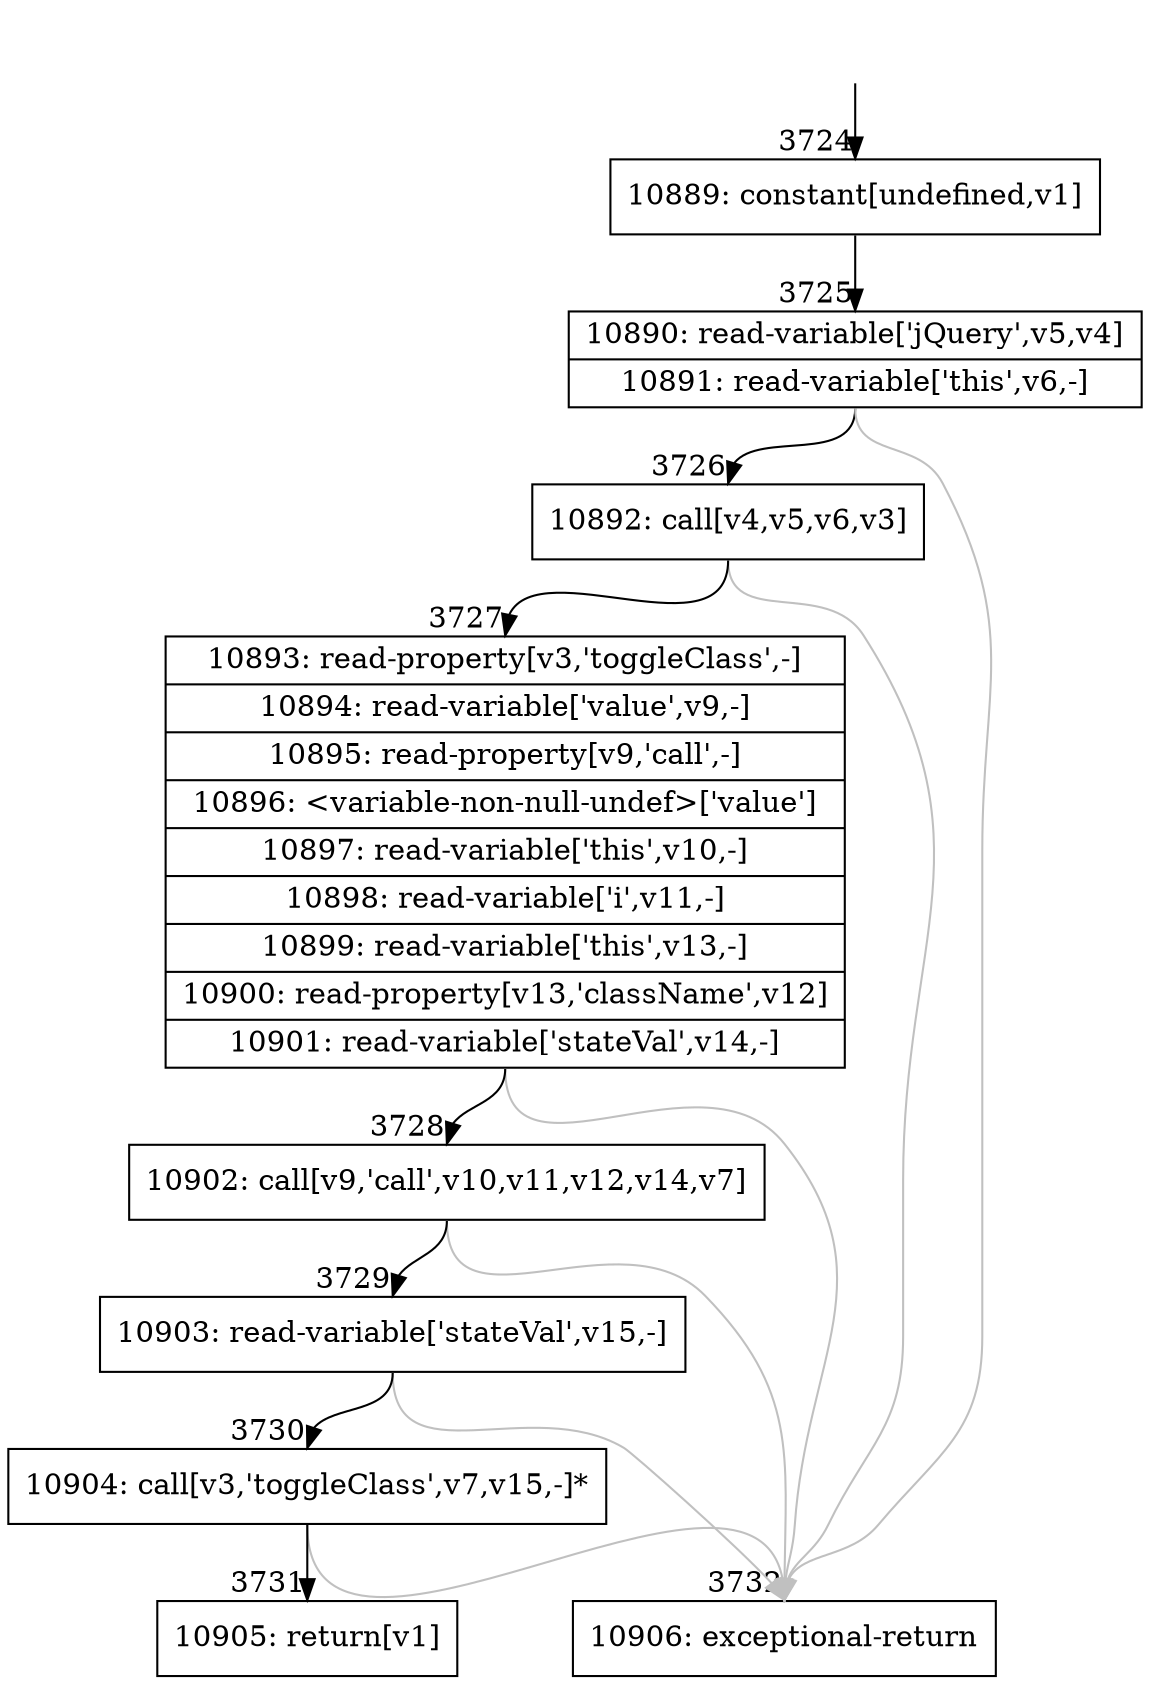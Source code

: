 digraph {
rankdir="TD"
BB_entry253[shape=none,label=""];
BB_entry253 -> BB3724 [tailport=s, headport=n, headlabel="    3724"]
BB3724 [shape=record label="{10889: constant[undefined,v1]}" ] 
BB3724 -> BB3725 [tailport=s, headport=n, headlabel="      3725"]
BB3725 [shape=record label="{10890: read-variable['jQuery',v5,v4]|10891: read-variable['this',v6,-]}" ] 
BB3725 -> BB3726 [tailport=s, headport=n, headlabel="      3726"]
BB3725 -> BB3732 [tailport=s, headport=n, color=gray, headlabel="      3732"]
BB3726 [shape=record label="{10892: call[v4,v5,v6,v3]}" ] 
BB3726 -> BB3727 [tailport=s, headport=n, headlabel="      3727"]
BB3726 -> BB3732 [tailport=s, headport=n, color=gray]
BB3727 [shape=record label="{10893: read-property[v3,'toggleClass',-]|10894: read-variable['value',v9,-]|10895: read-property[v9,'call',-]|10896: \<variable-non-null-undef\>['value']|10897: read-variable['this',v10,-]|10898: read-variable['i',v11,-]|10899: read-variable['this',v13,-]|10900: read-property[v13,'className',v12]|10901: read-variable['stateVal',v14,-]}" ] 
BB3727 -> BB3728 [tailport=s, headport=n, headlabel="      3728"]
BB3727 -> BB3732 [tailport=s, headport=n, color=gray]
BB3728 [shape=record label="{10902: call[v9,'call',v10,v11,v12,v14,v7]}" ] 
BB3728 -> BB3729 [tailport=s, headport=n, headlabel="      3729"]
BB3728 -> BB3732 [tailport=s, headport=n, color=gray]
BB3729 [shape=record label="{10903: read-variable['stateVal',v15,-]}" ] 
BB3729 -> BB3730 [tailport=s, headport=n, headlabel="      3730"]
BB3729 -> BB3732 [tailport=s, headport=n, color=gray]
BB3730 [shape=record label="{10904: call[v3,'toggleClass',v7,v15,-]*}" ] 
BB3730 -> BB3731 [tailport=s, headport=n, headlabel="      3731"]
BB3730 -> BB3732 [tailport=s, headport=n, color=gray]
BB3731 [shape=record label="{10905: return[v1]}" ] 
BB3732 [shape=record label="{10906: exceptional-return}" ] 
}
